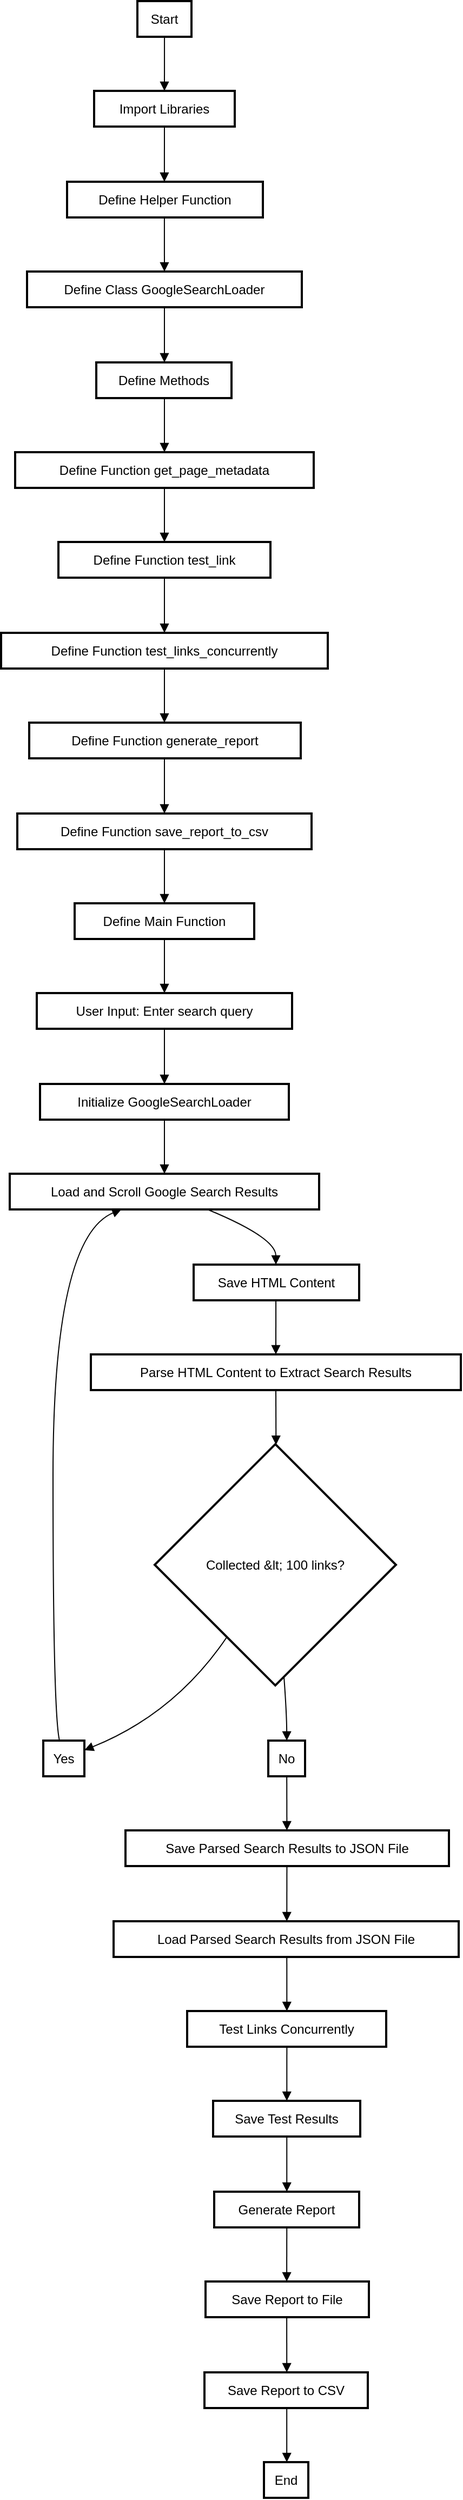 <mxfile version="24.4.0" type="device">
  <diagram name="Page-1" id="W4gyKSs1o4-RLOTiYNEK">
    <mxGraphModel dx="1036" dy="702" grid="1" gridSize="10" guides="1" tooltips="1" connect="1" arrows="1" fold="1" page="1" pageScale="1" pageWidth="850" pageHeight="1100" math="0" shadow="0">
      <root>
        <mxCell id="0" />
        <mxCell id="1" parent="0" />
        <mxCell id="WNoJJskRN-_0ejhSbL0A-1" value="Start" style="whiteSpace=wrap;strokeWidth=2;" vertex="1" parent="1">
          <mxGeometry x="146" y="20" width="50" height="33" as="geometry" />
        </mxCell>
        <mxCell id="WNoJJskRN-_0ejhSbL0A-2" value="Import Libraries" style="whiteSpace=wrap;strokeWidth=2;" vertex="1" parent="1">
          <mxGeometry x="106" y="103" width="130" height="33" as="geometry" />
        </mxCell>
        <mxCell id="WNoJJskRN-_0ejhSbL0A-3" value="Define Helper Function" style="whiteSpace=wrap;strokeWidth=2;" vertex="1" parent="1">
          <mxGeometry x="81" y="187" width="181" height="33" as="geometry" />
        </mxCell>
        <mxCell id="WNoJJskRN-_0ejhSbL0A-4" value="Define Class GoogleSearchLoader" style="whiteSpace=wrap;strokeWidth=2;" vertex="1" parent="1">
          <mxGeometry x="44" y="270" width="254" height="33" as="geometry" />
        </mxCell>
        <mxCell id="WNoJJskRN-_0ejhSbL0A-5" value="Define Methods" style="whiteSpace=wrap;strokeWidth=2;" vertex="1" parent="1">
          <mxGeometry x="108" y="354" width="125" height="33" as="geometry" />
        </mxCell>
        <mxCell id="WNoJJskRN-_0ejhSbL0A-6" value="Define Function get_page_metadata" style="whiteSpace=wrap;strokeWidth=2;" vertex="1" parent="1">
          <mxGeometry x="33" y="437" width="276" height="33" as="geometry" />
        </mxCell>
        <mxCell id="WNoJJskRN-_0ejhSbL0A-7" value="Define Function test_link" style="whiteSpace=wrap;strokeWidth=2;" vertex="1" parent="1">
          <mxGeometry x="73" y="520" width="196" height="33" as="geometry" />
        </mxCell>
        <mxCell id="WNoJJskRN-_0ejhSbL0A-8" value="Define Function test_links_concurrently" style="whiteSpace=wrap;strokeWidth=2;" vertex="1" parent="1">
          <mxGeometry x="20" y="604" width="302" height="33" as="geometry" />
        </mxCell>
        <mxCell id="WNoJJskRN-_0ejhSbL0A-9" value="Define Function generate_report" style="whiteSpace=wrap;strokeWidth=2;" vertex="1" parent="1">
          <mxGeometry x="46" y="687" width="251" height="33" as="geometry" />
        </mxCell>
        <mxCell id="WNoJJskRN-_0ejhSbL0A-10" value="Define Function save_report_to_csv" style="whiteSpace=wrap;strokeWidth=2;" vertex="1" parent="1">
          <mxGeometry x="35" y="771" width="272" height="33" as="geometry" />
        </mxCell>
        <mxCell id="WNoJJskRN-_0ejhSbL0A-11" value="Define Main Function" style="whiteSpace=wrap;strokeWidth=2;" vertex="1" parent="1">
          <mxGeometry x="88" y="854" width="166" height="33" as="geometry" />
        </mxCell>
        <mxCell id="WNoJJskRN-_0ejhSbL0A-12" value="User Input: Enter search query" style="whiteSpace=wrap;strokeWidth=2;" vertex="1" parent="1">
          <mxGeometry x="53" y="937" width="236" height="33" as="geometry" />
        </mxCell>
        <mxCell id="WNoJJskRN-_0ejhSbL0A-13" value="Initialize GoogleSearchLoader" style="whiteSpace=wrap;strokeWidth=2;" vertex="1" parent="1">
          <mxGeometry x="56" y="1021" width="230" height="33" as="geometry" />
        </mxCell>
        <mxCell id="WNoJJskRN-_0ejhSbL0A-14" value="Load and Scroll Google Search Results" style="whiteSpace=wrap;strokeWidth=2;" vertex="1" parent="1">
          <mxGeometry x="28" y="1104" width="286" height="33" as="geometry" />
        </mxCell>
        <mxCell id="WNoJJskRN-_0ejhSbL0A-15" value="Save HTML Content" style="whiteSpace=wrap;strokeWidth=2;" vertex="1" parent="1">
          <mxGeometry x="198" y="1188" width="153" height="33" as="geometry" />
        </mxCell>
        <mxCell id="WNoJJskRN-_0ejhSbL0A-16" value="Parse HTML Content to Extract Search Results" style="whiteSpace=wrap;strokeWidth=2;" vertex="1" parent="1">
          <mxGeometry x="103" y="1271" width="342" height="33" as="geometry" />
        </mxCell>
        <mxCell id="WNoJJskRN-_0ejhSbL0A-17" value="Collected &amp;lt; 100 links?" style="rhombus;strokeWidth=2;whiteSpace=wrap;" vertex="1" parent="1">
          <mxGeometry x="162" y="1354" width="223" height="223" as="geometry" />
        </mxCell>
        <mxCell id="WNoJJskRN-_0ejhSbL0A-18" value="Yes" style="whiteSpace=wrap;strokeWidth=2;" vertex="1" parent="1">
          <mxGeometry x="59" y="1628" width="38" height="33" as="geometry" />
        </mxCell>
        <mxCell id="WNoJJskRN-_0ejhSbL0A-19" value="No" style="whiteSpace=wrap;strokeWidth=2;" vertex="1" parent="1">
          <mxGeometry x="267" y="1628" width="34" height="33" as="geometry" />
        </mxCell>
        <mxCell id="WNoJJskRN-_0ejhSbL0A-20" value="Save Parsed Search Results to JSON File" style="whiteSpace=wrap;strokeWidth=2;" vertex="1" parent="1">
          <mxGeometry x="135" y="1711" width="299" height="33" as="geometry" />
        </mxCell>
        <mxCell id="WNoJJskRN-_0ejhSbL0A-21" value="Load Parsed Search Results from JSON File" style="whiteSpace=wrap;strokeWidth=2;" vertex="1" parent="1">
          <mxGeometry x="124" y="1795" width="319" height="33" as="geometry" />
        </mxCell>
        <mxCell id="WNoJJskRN-_0ejhSbL0A-22" value="Test Links Concurrently" style="whiteSpace=wrap;strokeWidth=2;" vertex="1" parent="1">
          <mxGeometry x="192" y="1878" width="184" height="33" as="geometry" />
        </mxCell>
        <mxCell id="WNoJJskRN-_0ejhSbL0A-23" value="Save Test Results" style="whiteSpace=wrap;strokeWidth=2;" vertex="1" parent="1">
          <mxGeometry x="216" y="1961" width="136" height="33" as="geometry" />
        </mxCell>
        <mxCell id="WNoJJskRN-_0ejhSbL0A-24" value="Generate Report" style="whiteSpace=wrap;strokeWidth=2;" vertex="1" parent="1">
          <mxGeometry x="217" y="2045" width="134" height="33" as="geometry" />
        </mxCell>
        <mxCell id="WNoJJskRN-_0ejhSbL0A-25" value="Save Report to File" style="whiteSpace=wrap;strokeWidth=2;" vertex="1" parent="1">
          <mxGeometry x="209" y="2128" width="151" height="33" as="geometry" />
        </mxCell>
        <mxCell id="WNoJJskRN-_0ejhSbL0A-26" value="Save Report to CSV" style="whiteSpace=wrap;strokeWidth=2;" vertex="1" parent="1">
          <mxGeometry x="208" y="2212" width="151" height="33" as="geometry" />
        </mxCell>
        <mxCell id="WNoJJskRN-_0ejhSbL0A-27" value="End" style="whiteSpace=wrap;strokeWidth=2;" vertex="1" parent="1">
          <mxGeometry x="263" y="2295" width="41" height="33" as="geometry" />
        </mxCell>
        <mxCell id="WNoJJskRN-_0ejhSbL0A-28" value="" style="curved=1;startArrow=none;endArrow=block;exitX=0.501;exitY=1.012;entryX=0.5;entryY=0.012;rounded=0;" edge="1" parent="1" source="WNoJJskRN-_0ejhSbL0A-1" target="WNoJJskRN-_0ejhSbL0A-2">
          <mxGeometry relative="1" as="geometry">
            <Array as="points" />
          </mxGeometry>
        </mxCell>
        <mxCell id="WNoJJskRN-_0ejhSbL0A-29" value="" style="curved=1;startArrow=none;endArrow=block;exitX=0.5;exitY=1.024;entryX=0.497;entryY=-0.006;rounded=0;" edge="1" parent="1" source="WNoJJskRN-_0ejhSbL0A-2" target="WNoJJskRN-_0ejhSbL0A-3">
          <mxGeometry relative="1" as="geometry">
            <Array as="points" />
          </mxGeometry>
        </mxCell>
        <mxCell id="WNoJJskRN-_0ejhSbL0A-30" value="" style="curved=1;startArrow=none;endArrow=block;exitX=0.497;exitY=1.006;entryX=0.5;entryY=0.006;rounded=0;" edge="1" parent="1" source="WNoJJskRN-_0ejhSbL0A-3" target="WNoJJskRN-_0ejhSbL0A-4">
          <mxGeometry relative="1" as="geometry">
            <Array as="points" />
          </mxGeometry>
        </mxCell>
        <mxCell id="WNoJJskRN-_0ejhSbL0A-31" value="" style="curved=1;startArrow=none;endArrow=block;exitX=0.5;exitY=1.018;entryX=0.504;entryY=-0.012;rounded=0;" edge="1" parent="1" source="WNoJJskRN-_0ejhSbL0A-4" target="WNoJJskRN-_0ejhSbL0A-5">
          <mxGeometry relative="1" as="geometry">
            <Array as="points" />
          </mxGeometry>
        </mxCell>
        <mxCell id="WNoJJskRN-_0ejhSbL0A-32" value="" style="curved=1;startArrow=none;endArrow=block;exitX=0.504;exitY=1.0;entryX=0.5;entryY=2.312e-7;rounded=0;" edge="1" parent="1" source="WNoJJskRN-_0ejhSbL0A-5" target="WNoJJskRN-_0ejhSbL0A-6">
          <mxGeometry relative="1" as="geometry">
            <Array as="points" />
          </mxGeometry>
        </mxCell>
        <mxCell id="WNoJJskRN-_0ejhSbL0A-33" value="" style="curved=1;startArrow=none;endArrow=block;exitX=0.5;exitY=1.012;entryX=0.5;entryY=0.012;rounded=0;" edge="1" parent="1" source="WNoJJskRN-_0ejhSbL0A-6" target="WNoJJskRN-_0ejhSbL0A-7">
          <mxGeometry relative="1" as="geometry">
            <Array as="points" />
          </mxGeometry>
        </mxCell>
        <mxCell id="WNoJJskRN-_0ejhSbL0A-34" value="" style="curved=1;startArrow=none;endArrow=block;exitX=0.5;exitY=1.024;entryX=0.5;entryY=-0.006;rounded=0;" edge="1" parent="1" source="WNoJJskRN-_0ejhSbL0A-7" target="WNoJJskRN-_0ejhSbL0A-8">
          <mxGeometry relative="1" as="geometry">
            <Array as="points" />
          </mxGeometry>
        </mxCell>
        <mxCell id="WNoJJskRN-_0ejhSbL0A-35" value="" style="curved=1;startArrow=none;endArrow=block;exitX=0.5;exitY=1.006;entryX=0.498;entryY=0.006;rounded=0;" edge="1" parent="1" source="WNoJJskRN-_0ejhSbL0A-8" target="WNoJJskRN-_0ejhSbL0A-9">
          <mxGeometry relative="1" as="geometry">
            <Array as="points" />
          </mxGeometry>
        </mxCell>
        <mxCell id="WNoJJskRN-_0ejhSbL0A-36" value="" style="curved=1;startArrow=none;endArrow=block;exitX=0.498;exitY=1.018;entryX=0.5;entryY=-0.012;rounded=0;" edge="1" parent="1" source="WNoJJskRN-_0ejhSbL0A-9" target="WNoJJskRN-_0ejhSbL0A-10">
          <mxGeometry relative="1" as="geometry">
            <Array as="points" />
          </mxGeometry>
        </mxCell>
        <mxCell id="WNoJJskRN-_0ejhSbL0A-37" value="" style="curved=1;startArrow=none;endArrow=block;exitX=0.5;exitY=1.0;entryX=0.5;entryY=4.624e-7;rounded=0;" edge="1" parent="1" source="WNoJJskRN-_0ejhSbL0A-10" target="WNoJJskRN-_0ejhSbL0A-11">
          <mxGeometry relative="1" as="geometry">
            <Array as="points" />
          </mxGeometry>
        </mxCell>
        <mxCell id="WNoJJskRN-_0ejhSbL0A-38" value="" style="curved=1;startArrow=none;endArrow=block;exitX=0.5;exitY=1.012;entryX=0.5;entryY=0.012;rounded=0;" edge="1" parent="1" source="WNoJJskRN-_0ejhSbL0A-11" target="WNoJJskRN-_0ejhSbL0A-12">
          <mxGeometry relative="1" as="geometry">
            <Array as="points" />
          </mxGeometry>
        </mxCell>
        <mxCell id="WNoJJskRN-_0ejhSbL0A-39" value="" style="curved=1;startArrow=none;endArrow=block;exitX=0.5;exitY=1.024;entryX=0.5;entryY=-0.006;rounded=0;" edge="1" parent="1" source="WNoJJskRN-_0ejhSbL0A-12" target="WNoJJskRN-_0ejhSbL0A-13">
          <mxGeometry relative="1" as="geometry">
            <Array as="points" />
          </mxGeometry>
        </mxCell>
        <mxCell id="WNoJJskRN-_0ejhSbL0A-40" value="" style="curved=1;startArrow=none;endArrow=block;exitX=0.5;exitY=1.006;entryX=0.5;entryY=0.006;rounded=0;" edge="1" parent="1" source="WNoJJskRN-_0ejhSbL0A-13" target="WNoJJskRN-_0ejhSbL0A-14">
          <mxGeometry relative="1" as="geometry">
            <Array as="points" />
          </mxGeometry>
        </mxCell>
        <mxCell id="WNoJJskRN-_0ejhSbL0A-41" value="" style="curved=1;startArrow=none;endArrow=block;exitX=0.644;exitY=1.018;entryX=0.497;entryY=-0.012;rounded=0;" edge="1" parent="1" source="WNoJJskRN-_0ejhSbL0A-14" target="WNoJJskRN-_0ejhSbL0A-15">
          <mxGeometry relative="1" as="geometry">
            <Array as="points">
              <mxPoint x="274" y="1163" />
            </Array>
          </mxGeometry>
        </mxCell>
        <mxCell id="WNoJJskRN-_0ejhSbL0A-42" value="" style="curved=1;startArrow=none;endArrow=block;exitX=0.497;exitY=1.0;entryX=0.5;entryY=6.936e-7;rounded=0;" edge="1" parent="1" source="WNoJJskRN-_0ejhSbL0A-15" target="WNoJJskRN-_0ejhSbL0A-16">
          <mxGeometry relative="1" as="geometry">
            <Array as="points" />
          </mxGeometry>
        </mxCell>
        <mxCell id="WNoJJskRN-_0ejhSbL0A-43" value="" style="curved=1;startArrow=none;endArrow=block;exitX=0.5;exitY=1.012;entryX=0.503;entryY=0.002;rounded=0;" edge="1" parent="1" source="WNoJJskRN-_0ejhSbL0A-16" target="WNoJJskRN-_0ejhSbL0A-17">
          <mxGeometry relative="1" as="geometry">
            <Array as="points" />
          </mxGeometry>
        </mxCell>
        <mxCell id="WNoJJskRN-_0ejhSbL0A-44" value="" style="curved=1;startArrow=none;endArrow=block;exitX=0.162;exitY=1.004;entryX=1.006;entryY=0.266;rounded=0;" edge="1" parent="1" source="WNoJJskRN-_0ejhSbL0A-17" target="WNoJJskRN-_0ejhSbL0A-18">
          <mxGeometry relative="1" as="geometry">
            <Array as="points">
              <mxPoint x="181" y="1603" />
            </Array>
          </mxGeometry>
        </mxCell>
        <mxCell id="WNoJJskRN-_0ejhSbL0A-45" value="" style="curved=1;startArrow=none;endArrow=block;exitX=0.394;exitY=-0.004;entryX=0.356;entryY=1.018;rounded=0;" edge="1" parent="1" source="WNoJJskRN-_0ejhSbL0A-18" target="WNoJJskRN-_0ejhSbL0A-14">
          <mxGeometry relative="1" as="geometry">
            <Array as="points">
              <mxPoint x="68" y="1603" />
              <mxPoint x="68" y="1163" />
            </Array>
          </mxGeometry>
        </mxCell>
        <mxCell id="WNoJJskRN-_0ejhSbL0A-46" value="" style="curved=1;startArrow=none;endArrow=block;exitX=0.539;exitY=1.004;entryX=0.503;entryY=-0.004;rounded=0;" edge="1" parent="1" source="WNoJJskRN-_0ejhSbL0A-17" target="WNoJJskRN-_0ejhSbL0A-19">
          <mxGeometry relative="1" as="geometry">
            <Array as="points">
              <mxPoint x="284" y="1603" />
            </Array>
          </mxGeometry>
        </mxCell>
        <mxCell id="WNoJJskRN-_0ejhSbL0A-47" value="" style="curved=1;startArrow=none;endArrow=block;exitX=0.503;exitY=1.008;entryX=0.499;entryY=0.008;rounded=0;" edge="1" parent="1" source="WNoJJskRN-_0ejhSbL0A-19" target="WNoJJskRN-_0ejhSbL0A-20">
          <mxGeometry relative="1" as="geometry">
            <Array as="points" />
          </mxGeometry>
        </mxCell>
        <mxCell id="WNoJJskRN-_0ejhSbL0A-48" value="" style="curved=1;startArrow=none;endArrow=block;exitX=0.499;exitY=1.02;entryX=0.502;entryY=-0.01;rounded=0;" edge="1" parent="1" source="WNoJJskRN-_0ejhSbL0A-20" target="WNoJJskRN-_0ejhSbL0A-21">
          <mxGeometry relative="1" as="geometry">
            <Array as="points" />
          </mxGeometry>
        </mxCell>
        <mxCell id="WNoJJskRN-_0ejhSbL0A-49" value="" style="curved=1;startArrow=none;endArrow=block;exitX=0.502;exitY=1.002;entryX=0.501;entryY=0.002;rounded=0;" edge="1" parent="1" source="WNoJJskRN-_0ejhSbL0A-21" target="WNoJJskRN-_0ejhSbL0A-22">
          <mxGeometry relative="1" as="geometry">
            <Array as="points" />
          </mxGeometry>
        </mxCell>
        <mxCell id="WNoJJskRN-_0ejhSbL0A-50" value="" style="curved=1;startArrow=none;endArrow=block;exitX=0.501;exitY=1.014;entryX=0.501;entryY=0.014;rounded=0;" edge="1" parent="1" source="WNoJJskRN-_0ejhSbL0A-22" target="WNoJJskRN-_0ejhSbL0A-23">
          <mxGeometry relative="1" as="geometry">
            <Array as="points" />
          </mxGeometry>
        </mxCell>
        <mxCell id="WNoJJskRN-_0ejhSbL0A-51" value="" style="curved=1;startArrow=none;endArrow=block;exitX=0.501;exitY=1.026;entryX=0.501;entryY=-0.004;rounded=0;" edge="1" parent="1" source="WNoJJskRN-_0ejhSbL0A-23" target="WNoJJskRN-_0ejhSbL0A-24">
          <mxGeometry relative="1" as="geometry">
            <Array as="points" />
          </mxGeometry>
        </mxCell>
        <mxCell id="WNoJJskRN-_0ejhSbL0A-52" value="" style="curved=1;startArrow=none;endArrow=block;exitX=0.501;exitY=1.008;entryX=0.497;entryY=0.008;rounded=0;" edge="1" parent="1" source="WNoJJskRN-_0ejhSbL0A-24" target="WNoJJskRN-_0ejhSbL0A-25">
          <mxGeometry relative="1" as="geometry">
            <Array as="points" />
          </mxGeometry>
        </mxCell>
        <mxCell id="WNoJJskRN-_0ejhSbL0A-53" value="" style="curved=1;startArrow=none;endArrow=block;exitX=0.497;exitY=1.02;entryX=0.504;entryY=-0.01;rounded=0;" edge="1" parent="1" source="WNoJJskRN-_0ejhSbL0A-25" target="WNoJJskRN-_0ejhSbL0A-26">
          <mxGeometry relative="1" as="geometry">
            <Array as="points" />
          </mxGeometry>
        </mxCell>
        <mxCell id="WNoJJskRN-_0ejhSbL0A-54" value="" style="curved=1;startArrow=none;endArrow=block;exitX=0.504;exitY=1.002;entryX=0.515;entryY=0.002;rounded=0;" edge="1" parent="1" source="WNoJJskRN-_0ejhSbL0A-26" target="WNoJJskRN-_0ejhSbL0A-27">
          <mxGeometry relative="1" as="geometry">
            <Array as="points" />
          </mxGeometry>
        </mxCell>
      </root>
    </mxGraphModel>
  </diagram>
</mxfile>

